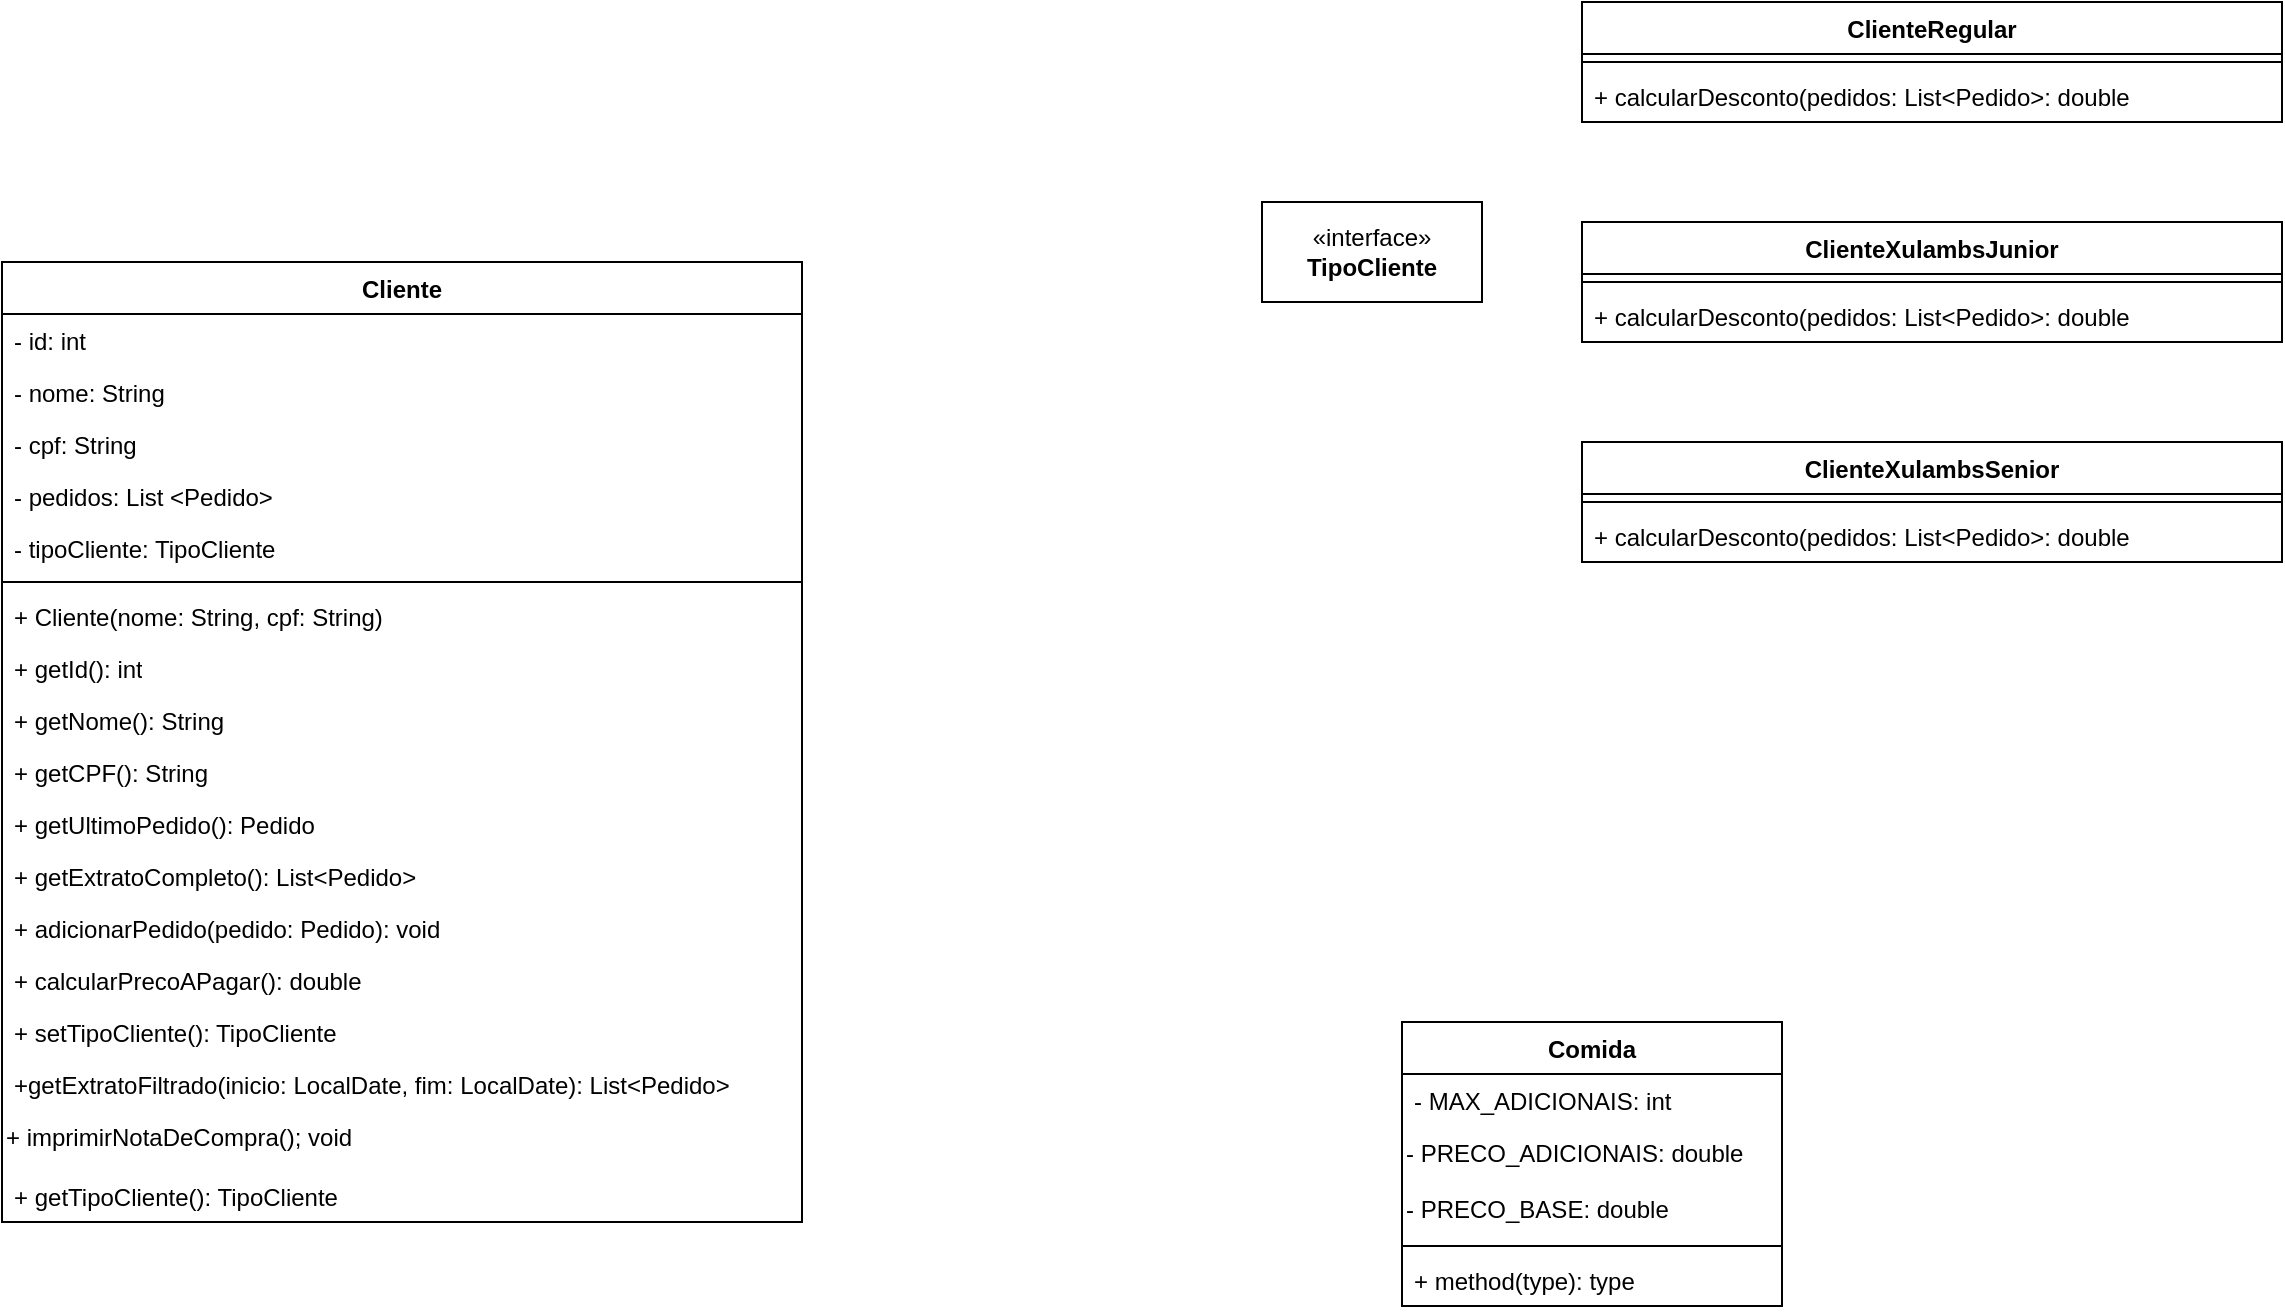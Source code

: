 <mxfile version="21.3.7" type="github">
  <diagram name="Page-0" id="CD9dE_Cd-nrTKciSXdrC">
    <mxGraphModel dx="1434" dy="788" grid="1" gridSize="10" guides="1" tooltips="1" connect="1" arrows="1" fold="1" page="1" pageScale="1" pageWidth="827" pageHeight="1169" math="0" shadow="0">
      <root>
        <mxCell id="0" />
        <mxCell id="1" parent="0" />
        <mxCell id="9gnJZB9gAScjZrvOsD22-5" value="Cliente" style="swimlane;fontStyle=1;align=center;verticalAlign=top;childLayout=stackLayout;horizontal=1;startSize=26;horizontalStack=0;resizeParent=1;resizeParentMax=0;resizeLast=0;collapsible=1;marginBottom=0;whiteSpace=wrap;html=1;" parent="1" vertex="1">
          <mxGeometry x="240" y="180" width="400" height="480" as="geometry" />
        </mxCell>
        <mxCell id="9gnJZB9gAScjZrvOsD22-6" value="- id: int" style="text;strokeColor=none;fillColor=none;align=left;verticalAlign=top;spacingLeft=4;spacingRight=4;overflow=hidden;rotatable=0;points=[[0,0.5],[1,0.5]];portConstraint=eastwest;whiteSpace=wrap;html=1;" parent="9gnJZB9gAScjZrvOsD22-5" vertex="1">
          <mxGeometry y="26" width="400" height="26" as="geometry" />
        </mxCell>
        <mxCell id="9gnJZB9gAScjZrvOsD22-10" value="- nome: String" style="text;strokeColor=none;fillColor=none;align=left;verticalAlign=top;spacingLeft=4;spacingRight=4;overflow=hidden;rotatable=0;points=[[0,0.5],[1,0.5]];portConstraint=eastwest;whiteSpace=wrap;html=1;" parent="9gnJZB9gAScjZrvOsD22-5" vertex="1">
          <mxGeometry y="52" width="400" height="26" as="geometry" />
        </mxCell>
        <mxCell id="9gnJZB9gAScjZrvOsD22-11" value="- cpf: String" style="text;strokeColor=none;fillColor=none;align=left;verticalAlign=top;spacingLeft=4;spacingRight=4;overflow=hidden;rotatable=0;points=[[0,0.5],[1,0.5]];portConstraint=eastwest;whiteSpace=wrap;html=1;" parent="9gnJZB9gAScjZrvOsD22-5" vertex="1">
          <mxGeometry y="78" width="400" height="26" as="geometry" />
        </mxCell>
        <mxCell id="9gnJZB9gAScjZrvOsD22-14" value="- pedidos: List &amp;lt;Pedido&amp;gt;" style="text;strokeColor=none;fillColor=none;align=left;verticalAlign=top;spacingLeft=4;spacingRight=4;overflow=hidden;rotatable=0;points=[[0,0.5],[1,0.5]];portConstraint=eastwest;whiteSpace=wrap;html=1;" parent="9gnJZB9gAScjZrvOsD22-5" vertex="1">
          <mxGeometry y="104" width="400" height="26" as="geometry" />
        </mxCell>
        <mxCell id="9gnJZB9gAScjZrvOsD22-12" value="- tipoCliente: TipoCliente" style="text;strokeColor=none;fillColor=none;align=left;verticalAlign=top;spacingLeft=4;spacingRight=4;overflow=hidden;rotatable=0;points=[[0,0.5],[1,0.5]];portConstraint=eastwest;whiteSpace=wrap;html=1;" parent="9gnJZB9gAScjZrvOsD22-5" vertex="1">
          <mxGeometry y="130" width="400" height="26" as="geometry" />
        </mxCell>
        <mxCell id="9gnJZB9gAScjZrvOsD22-7" value="" style="line;strokeWidth=1;fillColor=none;align=left;verticalAlign=middle;spacingTop=-1;spacingLeft=3;spacingRight=3;rotatable=0;labelPosition=right;points=[];portConstraint=eastwest;strokeColor=inherit;" parent="9gnJZB9gAScjZrvOsD22-5" vertex="1">
          <mxGeometry y="156" width="400" height="8" as="geometry" />
        </mxCell>
        <mxCell id="9gnJZB9gAScjZrvOsD22-8" value="+ Cliente(nome: String, cpf: String)" style="text;strokeColor=none;fillColor=none;align=left;verticalAlign=top;spacingLeft=4;spacingRight=4;overflow=hidden;rotatable=0;points=[[0,0.5],[1,0.5]];portConstraint=eastwest;whiteSpace=wrap;html=1;" parent="9gnJZB9gAScjZrvOsD22-5" vertex="1">
          <mxGeometry y="164" width="400" height="26" as="geometry" />
        </mxCell>
        <mxCell id="9gnJZB9gAScjZrvOsD22-15" value="+ getId(): int" style="text;strokeColor=none;fillColor=none;align=left;verticalAlign=top;spacingLeft=4;spacingRight=4;overflow=hidden;rotatable=0;points=[[0,0.5],[1,0.5]];portConstraint=eastwest;whiteSpace=wrap;html=1;" parent="9gnJZB9gAScjZrvOsD22-5" vertex="1">
          <mxGeometry y="190" width="400" height="26" as="geometry" />
        </mxCell>
        <mxCell id="9gnJZB9gAScjZrvOsD22-16" value="+ getNome(): String" style="text;strokeColor=none;fillColor=none;align=left;verticalAlign=top;spacingLeft=4;spacingRight=4;overflow=hidden;rotatable=0;points=[[0,0.5],[1,0.5]];portConstraint=eastwest;whiteSpace=wrap;html=1;" parent="9gnJZB9gAScjZrvOsD22-5" vertex="1">
          <mxGeometry y="216" width="400" height="26" as="geometry" />
        </mxCell>
        <mxCell id="9gnJZB9gAScjZrvOsD22-17" value="+ getCPF(): String" style="text;strokeColor=none;fillColor=none;align=left;verticalAlign=top;spacingLeft=4;spacingRight=4;overflow=hidden;rotatable=0;points=[[0,0.5],[1,0.5]];portConstraint=eastwest;whiteSpace=wrap;html=1;" parent="9gnJZB9gAScjZrvOsD22-5" vertex="1">
          <mxGeometry y="242" width="400" height="26" as="geometry" />
        </mxCell>
        <mxCell id="9gnJZB9gAScjZrvOsD22-21" value="+ getUltimoPedido(): Pedido" style="text;strokeColor=none;fillColor=none;align=left;verticalAlign=top;spacingLeft=4;spacingRight=4;overflow=hidden;rotatable=0;points=[[0,0.5],[1,0.5]];portConstraint=eastwest;whiteSpace=wrap;html=1;" parent="9gnJZB9gAScjZrvOsD22-5" vertex="1">
          <mxGeometry y="268" width="400" height="26" as="geometry" />
        </mxCell>
        <mxCell id="9gnJZB9gAScjZrvOsD22-20" value="+ getExtratoCompleto(): List&amp;lt;Pedido&amp;gt;" style="text;strokeColor=none;fillColor=none;align=left;verticalAlign=top;spacingLeft=4;spacingRight=4;overflow=hidden;rotatable=0;points=[[0,0.5],[1,0.5]];portConstraint=eastwest;whiteSpace=wrap;html=1;" parent="9gnJZB9gAScjZrvOsD22-5" vertex="1">
          <mxGeometry y="294" width="400" height="26" as="geometry" />
        </mxCell>
        <mxCell id="9gnJZB9gAScjZrvOsD22-18" value="+ adicionarPedido(pedido: Pedido): void" style="text;strokeColor=none;fillColor=none;align=left;verticalAlign=top;spacingLeft=4;spacingRight=4;overflow=hidden;rotatable=0;points=[[0,0.5],[1,0.5]];portConstraint=eastwest;whiteSpace=wrap;html=1;" parent="9gnJZB9gAScjZrvOsD22-5" vertex="1">
          <mxGeometry y="320" width="400" height="26" as="geometry" />
        </mxCell>
        <mxCell id="9gnJZB9gAScjZrvOsD22-22" value="+ calcularPrecoAPagar(): double" style="text;strokeColor=none;fillColor=none;align=left;verticalAlign=top;spacingLeft=4;spacingRight=4;overflow=hidden;rotatable=0;points=[[0,0.5],[1,0.5]];portConstraint=eastwest;whiteSpace=wrap;html=1;" parent="9gnJZB9gAScjZrvOsD22-5" vertex="1">
          <mxGeometry y="346" width="400" height="26" as="geometry" />
        </mxCell>
        <mxCell id="9gnJZB9gAScjZrvOsD22-23" value="+ setTipoCliente(): TipoCliente" style="text;strokeColor=none;fillColor=none;align=left;verticalAlign=top;spacingLeft=4;spacingRight=4;overflow=hidden;rotatable=0;points=[[0,0.5],[1,0.5]];portConstraint=eastwest;whiteSpace=wrap;html=1;" parent="9gnJZB9gAScjZrvOsD22-5" vertex="1">
          <mxGeometry y="372" width="400" height="26" as="geometry" />
        </mxCell>
        <mxCell id="9gnJZB9gAScjZrvOsD22-19" value="+getExtratoFiltrado(inicio: LocalDate, fim: LocalDate): List&amp;lt;Pedido&amp;gt;" style="text;strokeColor=none;fillColor=none;align=left;verticalAlign=top;spacingLeft=4;spacingRight=4;overflow=hidden;rotatable=0;points=[[0,0.5],[1,0.5]];portConstraint=eastwest;whiteSpace=wrap;html=1;" parent="9gnJZB9gAScjZrvOsD22-5" vertex="1">
          <mxGeometry y="398" width="400" height="26" as="geometry" />
        </mxCell>
        <mxCell id="9gnJZB9gAScjZrvOsD22-25" value="+ imprimirNotaDeCompra(); void" style="text;whiteSpace=wrap;html=1;" parent="9gnJZB9gAScjZrvOsD22-5" vertex="1">
          <mxGeometry y="424" width="400" height="30" as="geometry" />
        </mxCell>
        <mxCell id="9gnJZB9gAScjZrvOsD22-24" value="+ getTipoCliente(): TipoCliente" style="text;strokeColor=none;fillColor=none;align=left;verticalAlign=top;spacingLeft=4;spacingRight=4;overflow=hidden;rotatable=0;points=[[0,0.5],[1,0.5]];portConstraint=eastwest;whiteSpace=wrap;html=1;" parent="9gnJZB9gAScjZrvOsD22-5" vertex="1">
          <mxGeometry y="454" width="400" height="26" as="geometry" />
        </mxCell>
        <mxCell id="9gnJZB9gAScjZrvOsD22-30" value="ClienteRegular" style="swimlane;fontStyle=1;align=center;verticalAlign=top;childLayout=stackLayout;horizontal=1;startSize=26;horizontalStack=0;resizeParent=1;resizeParentMax=0;resizeLast=0;collapsible=1;marginBottom=0;whiteSpace=wrap;html=1;" parent="1" vertex="1">
          <mxGeometry x="1030" y="50" width="350" height="60" as="geometry" />
        </mxCell>
        <mxCell id="9gnJZB9gAScjZrvOsD22-31" value="" style="line;strokeWidth=1;fillColor=none;align=left;verticalAlign=middle;spacingTop=-1;spacingLeft=3;spacingRight=3;rotatable=0;labelPosition=right;points=[];portConstraint=eastwest;strokeColor=inherit;" parent="9gnJZB9gAScjZrvOsD22-30" vertex="1">
          <mxGeometry y="26" width="350" height="8" as="geometry" />
        </mxCell>
        <mxCell id="9gnJZB9gAScjZrvOsD22-32" value="+ calcularDesconto(pedidos: List&amp;lt;Pedido&amp;gt;: double" style="text;strokeColor=none;fillColor=none;align=left;verticalAlign=top;spacingLeft=4;spacingRight=4;overflow=hidden;rotatable=0;points=[[0,0.5],[1,0.5]];portConstraint=eastwest;whiteSpace=wrap;html=1;" parent="9gnJZB9gAScjZrvOsD22-30" vertex="1">
          <mxGeometry y="34" width="350" height="26" as="geometry" />
        </mxCell>
        <mxCell id="9gnJZB9gAScjZrvOsD22-33" value="ClienteXulambsJunior" style="swimlane;fontStyle=1;align=center;verticalAlign=top;childLayout=stackLayout;horizontal=1;startSize=26;horizontalStack=0;resizeParent=1;resizeParentMax=0;resizeLast=0;collapsible=1;marginBottom=0;whiteSpace=wrap;html=1;" parent="1" vertex="1">
          <mxGeometry x="1030" y="160" width="350" height="60" as="geometry" />
        </mxCell>
        <mxCell id="9gnJZB9gAScjZrvOsD22-34" value="" style="line;strokeWidth=1;fillColor=none;align=left;verticalAlign=middle;spacingTop=-1;spacingLeft=3;spacingRight=3;rotatable=0;labelPosition=right;points=[];portConstraint=eastwest;strokeColor=inherit;" parent="9gnJZB9gAScjZrvOsD22-33" vertex="1">
          <mxGeometry y="26" width="350" height="8" as="geometry" />
        </mxCell>
        <mxCell id="9gnJZB9gAScjZrvOsD22-35" value="+ calcularDesconto(pedidos: List&amp;lt;Pedido&amp;gt;: double" style="text;strokeColor=none;fillColor=none;align=left;verticalAlign=top;spacingLeft=4;spacingRight=4;overflow=hidden;rotatable=0;points=[[0,0.5],[1,0.5]];portConstraint=eastwest;whiteSpace=wrap;html=1;" parent="9gnJZB9gAScjZrvOsD22-33" vertex="1">
          <mxGeometry y="34" width="350" height="26" as="geometry" />
        </mxCell>
        <mxCell id="9gnJZB9gAScjZrvOsD22-36" value="ClienteXulambsSenior" style="swimlane;fontStyle=1;align=center;verticalAlign=top;childLayout=stackLayout;horizontal=1;startSize=26;horizontalStack=0;resizeParent=1;resizeParentMax=0;resizeLast=0;collapsible=1;marginBottom=0;whiteSpace=wrap;html=1;" parent="1" vertex="1">
          <mxGeometry x="1030" y="270" width="350" height="60" as="geometry" />
        </mxCell>
        <mxCell id="9gnJZB9gAScjZrvOsD22-37" value="" style="line;strokeWidth=1;fillColor=none;align=left;verticalAlign=middle;spacingTop=-1;spacingLeft=3;spacingRight=3;rotatable=0;labelPosition=right;points=[];portConstraint=eastwest;strokeColor=inherit;" parent="9gnJZB9gAScjZrvOsD22-36" vertex="1">
          <mxGeometry y="26" width="350" height="8" as="geometry" />
        </mxCell>
        <mxCell id="9gnJZB9gAScjZrvOsD22-38" value="+ calcularDesconto(pedidos: List&amp;lt;Pedido&amp;gt;: double" style="text;strokeColor=none;fillColor=none;align=left;verticalAlign=top;spacingLeft=4;spacingRight=4;overflow=hidden;rotatable=0;points=[[0,0.5],[1,0.5]];portConstraint=eastwest;whiteSpace=wrap;html=1;" parent="9gnJZB9gAScjZrvOsD22-36" vertex="1">
          <mxGeometry y="34" width="350" height="26" as="geometry" />
        </mxCell>
        <mxCell id="9gnJZB9gAScjZrvOsD22-39" value="«interface»&lt;br&gt;&lt;b&gt;TipoCliente&lt;/b&gt;" style="html=1;whiteSpace=wrap;" parent="1" vertex="1">
          <mxGeometry x="870" y="150" width="110" height="50" as="geometry" />
        </mxCell>
        <mxCell id="9gnJZB9gAScjZrvOsD22-41" value="Comida" style="swimlane;fontStyle=1;align=center;verticalAlign=top;childLayout=stackLayout;horizontal=1;startSize=26;horizontalStack=0;resizeParent=1;resizeParentMax=0;resizeLast=0;collapsible=1;marginBottom=0;whiteSpace=wrap;html=1;" parent="1" vertex="1">
          <mxGeometry x="940" y="560" width="190" height="142" as="geometry" />
        </mxCell>
        <mxCell id="9gnJZB9gAScjZrvOsD22-42" value="- MAX_ADICIONAIS: int" style="text;strokeColor=none;fillColor=none;align=left;verticalAlign=top;spacingLeft=4;spacingRight=4;overflow=hidden;rotatable=0;points=[[0,0.5],[1,0.5]];portConstraint=eastwest;whiteSpace=wrap;html=1;" parent="9gnJZB9gAScjZrvOsD22-41" vertex="1">
          <mxGeometry y="26" width="190" height="26" as="geometry" />
        </mxCell>
        <mxCell id="z3BxJ5ibfPG9cJwMkU5e-1" value="- PRECO_ADICIONAIS: double" style="text;whiteSpace=wrap;html=1;" vertex="1" parent="9gnJZB9gAScjZrvOsD22-41">
          <mxGeometry y="52" width="190" height="28" as="geometry" />
        </mxCell>
        <mxCell id="z3BxJ5ibfPG9cJwMkU5e-2" value="- PRECO_BASE: double" style="text;whiteSpace=wrap;html=1;" vertex="1" parent="9gnJZB9gAScjZrvOsD22-41">
          <mxGeometry y="80" width="190" height="28" as="geometry" />
        </mxCell>
        <mxCell id="9gnJZB9gAScjZrvOsD22-43" value="" style="line;strokeWidth=1;fillColor=none;align=left;verticalAlign=middle;spacingTop=-1;spacingLeft=3;spacingRight=3;rotatable=0;labelPosition=right;points=[];portConstraint=eastwest;strokeColor=inherit;" parent="9gnJZB9gAScjZrvOsD22-41" vertex="1">
          <mxGeometry y="108" width="190" height="8" as="geometry" />
        </mxCell>
        <mxCell id="9gnJZB9gAScjZrvOsD22-44" value="+ method(type): type" style="text;strokeColor=none;fillColor=none;align=left;verticalAlign=top;spacingLeft=4;spacingRight=4;overflow=hidden;rotatable=0;points=[[0,0.5],[1,0.5]];portConstraint=eastwest;whiteSpace=wrap;html=1;" parent="9gnJZB9gAScjZrvOsD22-41" vertex="1">
          <mxGeometry y="116" width="190" height="26" as="geometry" />
        </mxCell>
      </root>
    </mxGraphModel>
  </diagram>
</mxfile>
